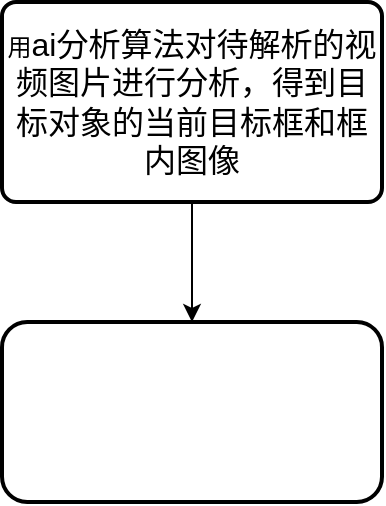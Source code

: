 <mxfile version="21.0.6" type="github">
  <diagram id="6a731a19-8d31-9384-78a2-239565b7b9f0" name="Page-1">
    <mxGraphModel dx="1434" dy="764" grid="1" gridSize="10" guides="1" tooltips="1" connect="1" arrows="1" fold="1" page="1" pageScale="1" pageWidth="1169" pageHeight="827" background="none" math="0" shadow="0">
      <root>
        <mxCell id="0" />
        <mxCell id="1" parent="0" />
        <mxCell id="QmTHaNAUQb4EER69Bt8--57" value="" style="edgeStyle=orthogonalEdgeStyle;rounded=0;orthogonalLoop=1;jettySize=auto;html=1;" edge="1" parent="1" source="QmTHaNAUQb4EER69Bt8--55" target="QmTHaNAUQb4EER69Bt8--56">
          <mxGeometry relative="1" as="geometry" />
        </mxCell>
        <mxCell id="QmTHaNAUQb4EER69Bt8--55" value="用&lt;span style=&quot;font-size:12.0pt;font-family:&amp;quot;Calibri&amp;quot;,sans-serif;mso-ascii-theme-font:&lt;br/&gt;minor-latin;mso-fareast-font-family:宋体;mso-fareast-theme-font:minor-fareast;&lt;br/&gt;mso-hansi-theme-font:minor-latin;mso-bidi-font-family:&amp;quot;Times New Roman&amp;quot;;&lt;br/&gt;mso-bidi-theme-font:minor-bidi;mso-ansi-language:EN-US;mso-fareast-language:&lt;br/&gt;ZH-CN;mso-bidi-language:AR-SA&quot; lang=&quot;EN-US&quot;&gt;ai&lt;/span&gt;&lt;span style=&quot;font-size:12.0pt;&lt;br/&gt;font-family:宋体;mso-ascii-font-family:Calibri;mso-ascii-theme-font:minor-latin;&lt;br/&gt;mso-fareast-theme-font:minor-fareast;mso-hansi-font-family:Calibri;mso-hansi-theme-font:&lt;br/&gt;minor-latin;mso-bidi-font-family:&amp;quot;Times New Roman&amp;quot;;mso-bidi-theme-font:minor-bidi;&lt;br/&gt;mso-ansi-language:EN-US;mso-fareast-language:ZH-CN;mso-bidi-language:AR-SA&quot;&gt;分析算法对待解析的视频图片进行分析，得到目标对象的当前目标框和框内图像&lt;/span&gt;" style="rounded=1;whiteSpace=wrap;html=1;absoluteArcSize=1;arcSize=14;strokeWidth=2;" vertex="1" parent="1">
          <mxGeometry x="480" y="540" width="190" height="100" as="geometry" />
        </mxCell>
        <mxCell id="QmTHaNAUQb4EER69Bt8--56" value="" style="whiteSpace=wrap;html=1;rounded=1;arcSize=14;strokeWidth=2;" vertex="1" parent="1">
          <mxGeometry x="480" y="700" width="190" height="90" as="geometry" />
        </mxCell>
      </root>
    </mxGraphModel>
  </diagram>
</mxfile>
